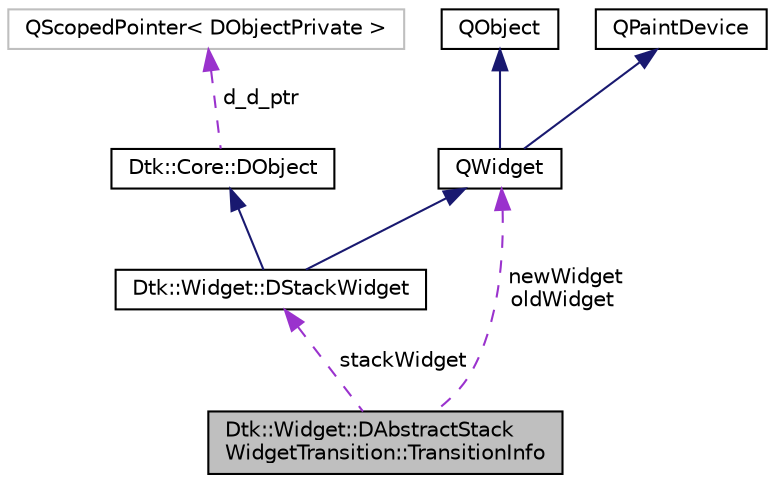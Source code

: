 digraph "Dtk::Widget::DAbstractStackWidgetTransition::TransitionInfo"
{
  edge [fontname="Helvetica",fontsize="10",labelfontname="Helvetica",labelfontsize="10"];
  node [fontname="Helvetica",fontsize="10",shape=record];
  Node1 [label="Dtk::Widget::DAbstractStack\lWidgetTransition::TransitionInfo",height=0.2,width=0.4,color="black", fillcolor="grey75", style="filled", fontcolor="black"];
  Node2 -> Node1 [dir="back",color="darkorchid3",fontsize="10",style="dashed",label=" newWidget\noldWidget" ,fontname="Helvetica"];
  Node2 [label="QWidget",height=0.2,width=0.4,color="black", fillcolor="white", style="filled",URL="/home/xmuli/project/dtk/tags/qtwidgets.tags$qwidget.html"];
  Node3 -> Node2 [dir="back",color="midnightblue",fontsize="10",style="solid",fontname="Helvetica"];
  Node3 [label="QObject",height=0.2,width=0.4,color="black", fillcolor="white", style="filled",URL="/home/xmuli/project/dtk/tags/qtcore.tags$qobject.html"];
  Node4 -> Node2 [dir="back",color="midnightblue",fontsize="10",style="solid",fontname="Helvetica"];
  Node4 [label="QPaintDevice",height=0.2,width=0.4,color="black", fillcolor="white", style="filled",URL="/home/xmuli/project/dtk/tags/qtgui.tags$qpaintdevice.html"];
  Node5 -> Node1 [dir="back",color="darkorchid3",fontsize="10",style="dashed",label=" stackWidget" ,fontname="Helvetica"];
  Node5 [label="Dtk::Widget::DStackWidget",height=0.2,width=0.4,color="black", fillcolor="white", style="filled",URL="$class_dtk_1_1_widget_1_1_d_stack_widget.html",tooltip="一个可定制切换动画的容器控件 "];
  Node2 -> Node5 [dir="back",color="midnightblue",fontsize="10",style="solid",fontname="Helvetica"];
  Node6 -> Node5 [dir="back",color="midnightblue",fontsize="10",style="solid",fontname="Helvetica"];
  Node6 [label="Dtk::Core::DObject",height=0.2,width=0.4,color="black", fillcolor="white", style="filled",URL="$class_dtk_1_1_core_1_1_d_object.html",tooltip="deepin-tool-kit 中所有公开类的祖先类。 "];
  Node7 -> Node6 [dir="back",color="darkorchid3",fontsize="10",style="dashed",label=" d_d_ptr" ,fontname="Helvetica"];
  Node7 [label="QScopedPointer\< DObjectPrivate \>",height=0.2,width=0.4,color="grey75", fillcolor="white", style="filled"];
}
